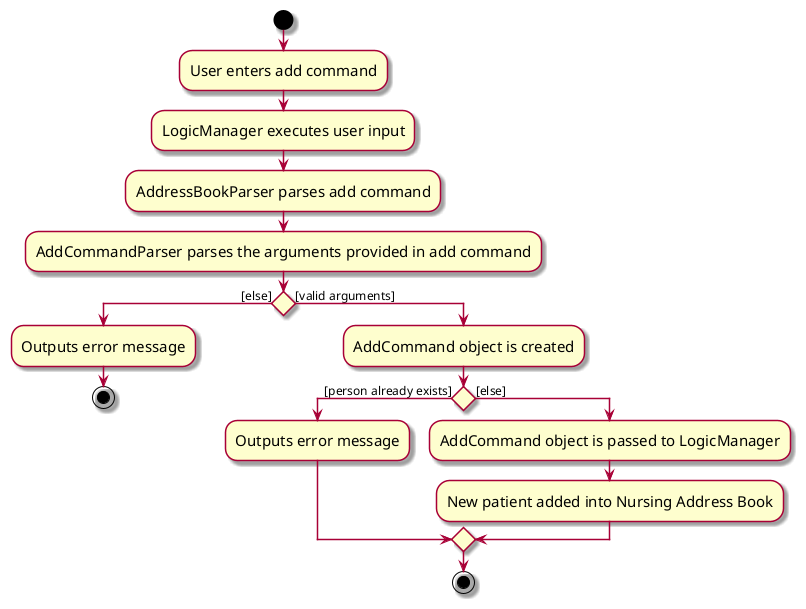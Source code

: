 @startuml
'https://plantuml.com/activity-diagram-beta

skin rose
skinparam ActivityFontSize 15
skinparam ArrowFontSize 12

start
:User enters add command;
:LogicManager executes user input;
:AddressBookParser parses add command;
:AddCommandParser parses the arguments provided in add command;

if () then ([else])
    :Outputs error message;
    stop
else ([valid arguments])
    :AddCommand object is created;
    if () then ([person already exists])
        :Outputs error message;
    else ([else])
        :AddCommand object is passed to LogicManager;
        :New patient added into Nursing Address Book;
endif
stop

@enduml
